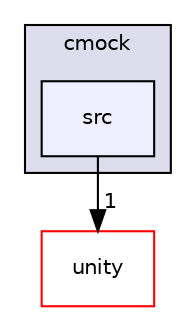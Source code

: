 digraph "muju/vendor/ceedling/vendor/cmock/src" {
  compound=true
  node [ fontsize="10", fontname="Helvetica"];
  edge [ labelfontsize="10", labelfontname="Helvetica"];
  subgraph clusterdir_59b88cf2743727c2d07e4d3df39e3c4b {
    graph [ bgcolor="#ddddee", pencolor="black", label="cmock" fontname="Helvetica", fontsize="10", URL="dir_59b88cf2743727c2d07e4d3df39e3c4b.html"]
  dir_e430d2bcd09889142af92f1ae6ce5596 [shape=box, label="src", style="filled", fillcolor="#eeeeff", pencolor="black", URL="dir_e430d2bcd09889142af92f1ae6ce5596.html"];
  }
  dir_7d66207a229a94e61481e2ca6c547498 [shape=box label="unity" fillcolor="white" style="filled" color="red" URL="dir_7d66207a229a94e61481e2ca6c547498.html"];
  dir_e430d2bcd09889142af92f1ae6ce5596->dir_7d66207a229a94e61481e2ca6c547498 [headlabel="1", labeldistance=1.5 headhref="dir_000129_000130.html"];
}
